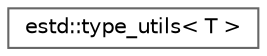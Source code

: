 digraph "Graphical Class Hierarchy"
{
 // LATEX_PDF_SIZE
  bgcolor="transparent";
  edge [fontname=Helvetica,fontsize=10,labelfontname=Helvetica,labelfontsize=10];
  node [fontname=Helvetica,fontsize=10,shape=box,height=0.2,width=0.4];
  rankdir="LR";
  Node0 [id="Node000000",label="estd::type_utils\< T \>",height=0.2,width=0.4,color="grey40", fillcolor="white", style="filled",URL="$d6/d70/classestd_1_1type__utils.html",tooltip=" "];
}

